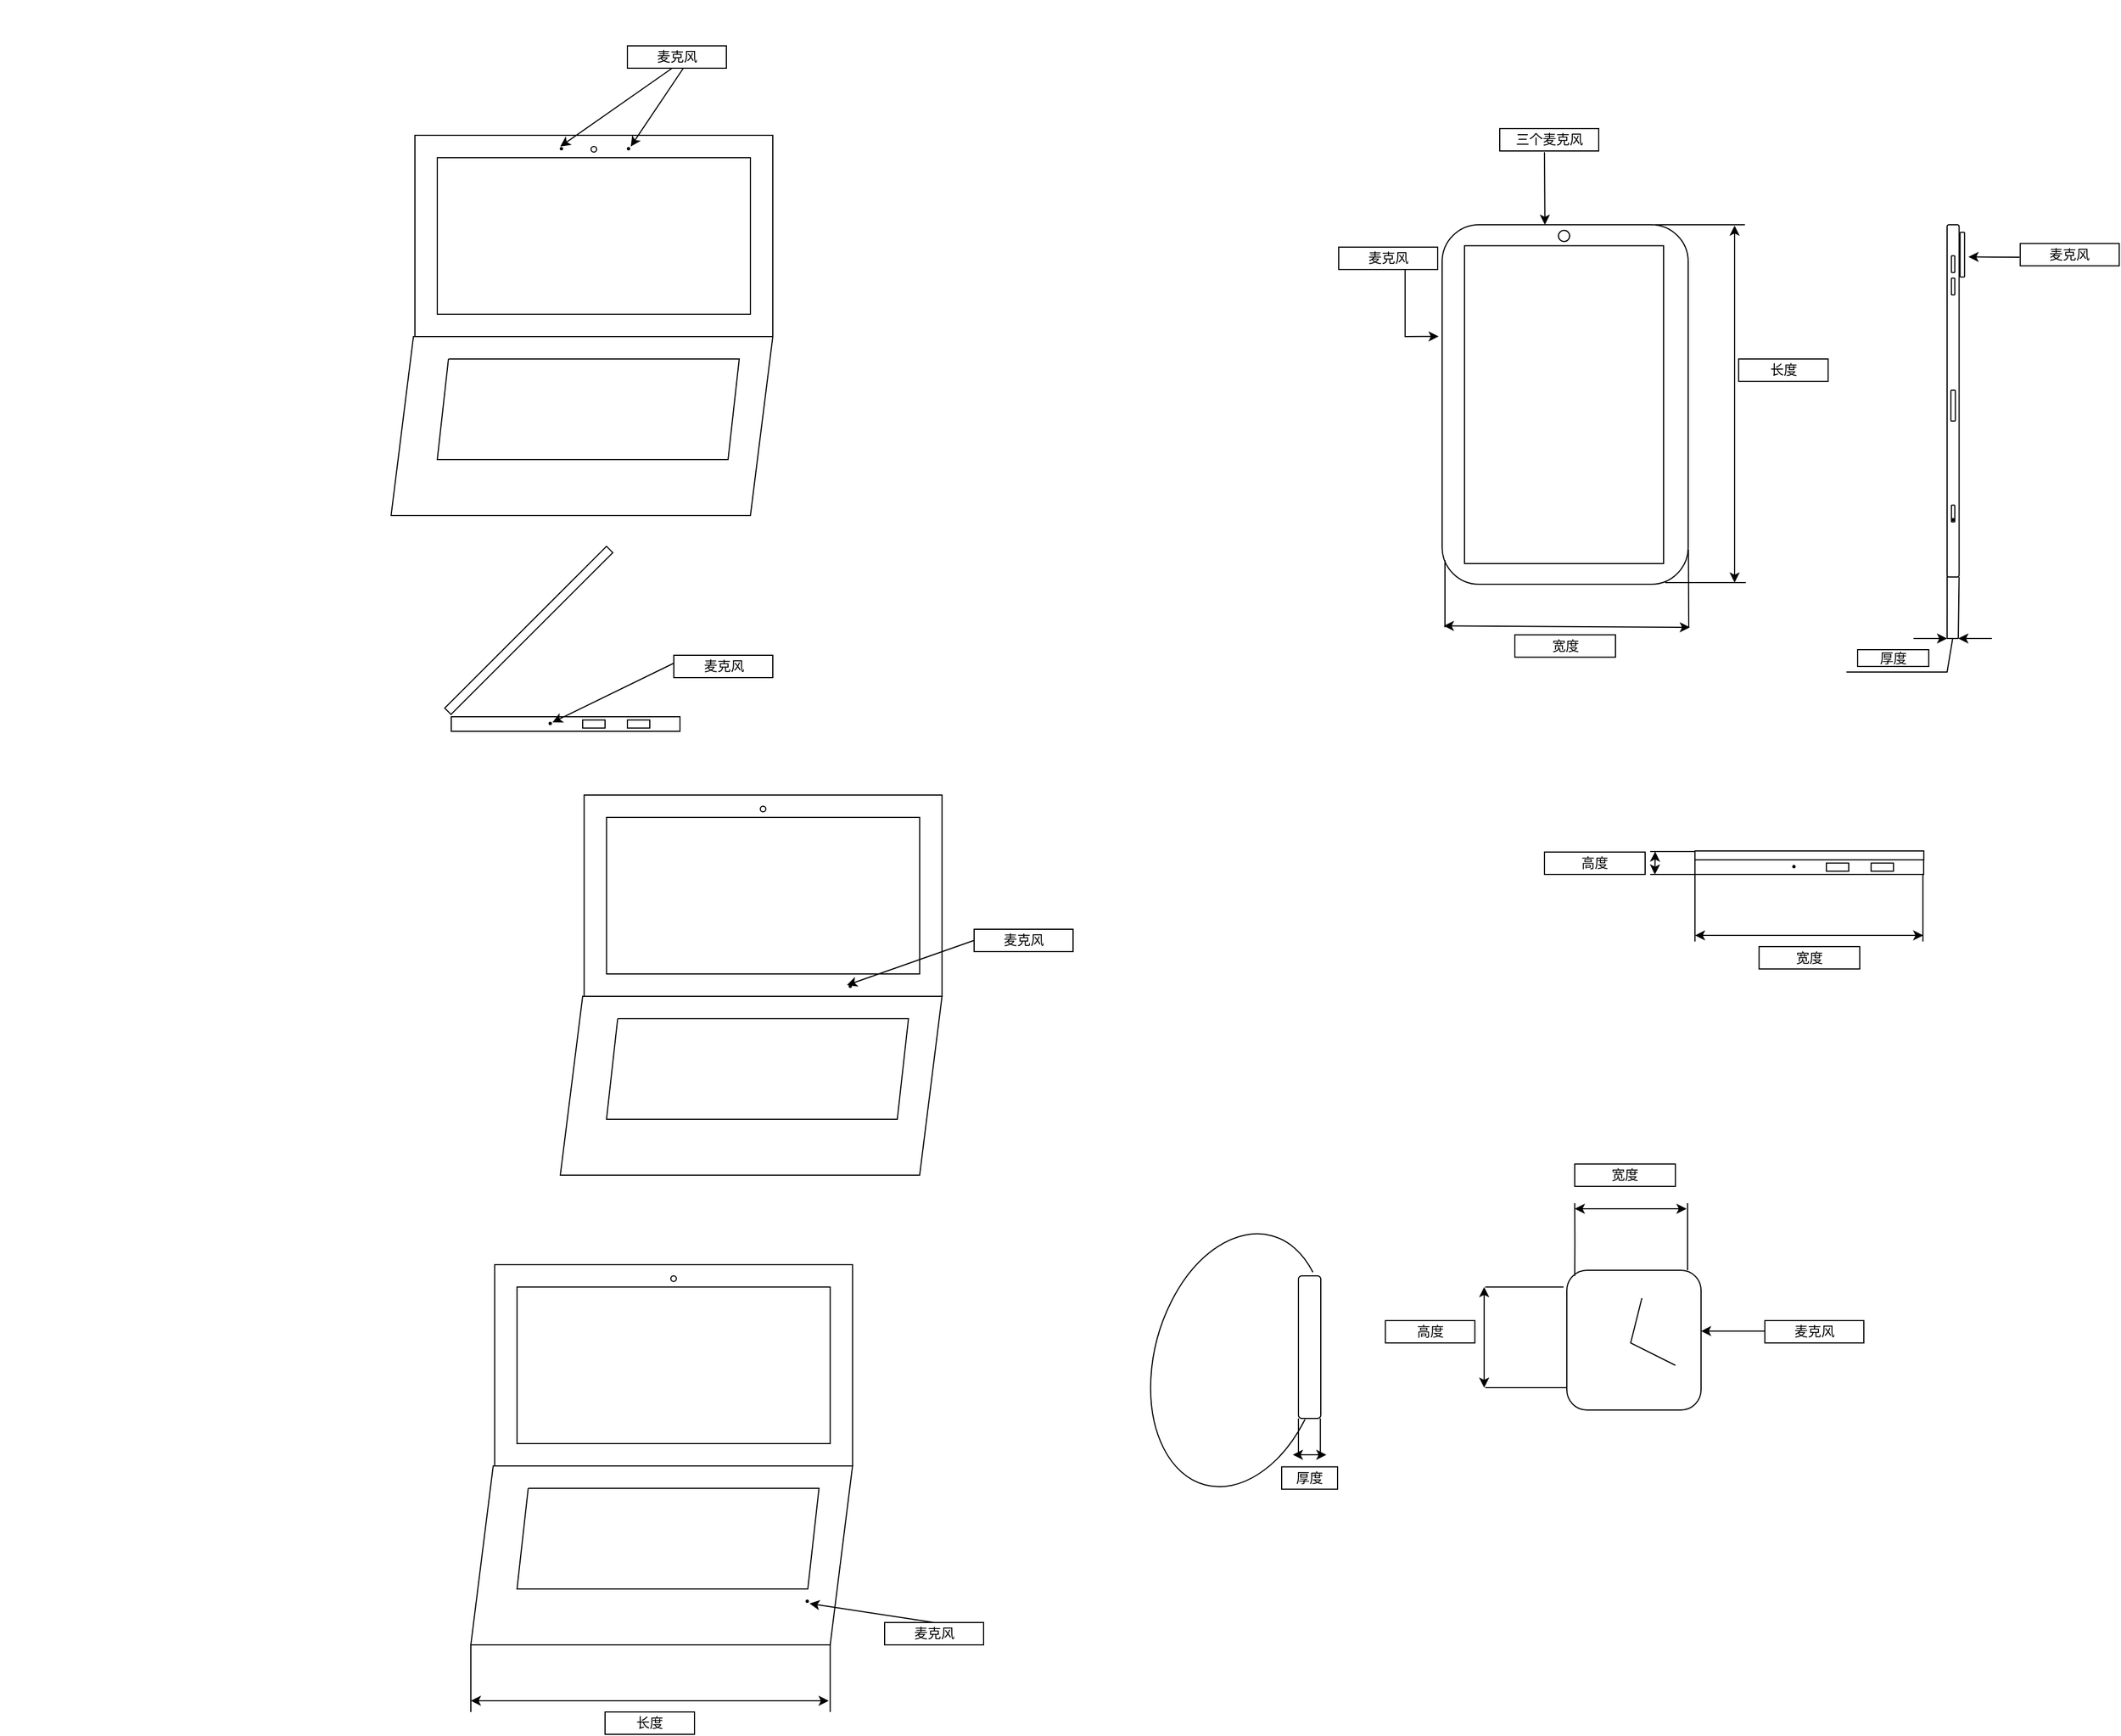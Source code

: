 <mxfile version="21.8.2" type="github">
  <diagram name="第 1 页" id="vi5O4z4F0Ay6VvC3fiWP">
    <mxGraphModel dx="2868" dy="1528" grid="1" gridSize="10" guides="1" tooltips="1" connect="1" arrows="1" fold="1" page="1" pageScale="1" pageWidth="827" pageHeight="1169" math="0" shadow="0">
      <root>
        <mxCell id="0" />
        <mxCell id="1" parent="0" />
        <mxCell id="HQJH7odR56O9DyhHU2Db-8" value="" style="rounded=0;whiteSpace=wrap;html=1;strokeWidth=1;" parent="1" vertex="1">
          <mxGeometry x="370" y="120" width="320" height="180" as="geometry" />
        </mxCell>
        <mxCell id="HQJH7odR56O9DyhHU2Db-9" value="" style="rounded=0;whiteSpace=wrap;html=1;strokeWidth=1;" parent="1" vertex="1">
          <mxGeometry x="390" y="140" width="280" height="140" as="geometry" />
        </mxCell>
        <mxCell id="HQJH7odR56O9DyhHU2Db-14" value="" style="ellipse;whiteSpace=wrap;html=1;aspect=fixed;" parent="1" vertex="1">
          <mxGeometry x="527.5" y="130" width="5" height="5" as="geometry" />
        </mxCell>
        <mxCell id="HQJH7odR56O9DyhHU2Db-18" value="" style="shape=parallelogram;perimeter=parallelogramPerimeter;whiteSpace=wrap;html=1;fixedSize=1;rotation=0;" parent="1" vertex="1">
          <mxGeometry x="348.69" y="300" width="341.31" height="160" as="geometry" />
        </mxCell>
        <mxCell id="HQJH7odR56O9DyhHU2Db-23" value="" style="endArrow=none;html=1;rounded=0;" parent="1" edge="1">
          <mxGeometry width="50" height="50" relative="1" as="geometry">
            <mxPoint x="400" y="320" as="sourcePoint" />
            <mxPoint x="400" y="320" as="targetPoint" />
            <Array as="points">
              <mxPoint x="390" y="410" />
              <mxPoint x="650" y="410" />
              <mxPoint x="660" y="320" />
            </Array>
          </mxGeometry>
        </mxCell>
        <mxCell id="HQJH7odR56O9DyhHU2Db-27" value="" style="endArrow=classic;html=1;rounded=0;" parent="1" edge="1">
          <mxGeometry width="50" height="50" relative="1" as="geometry">
            <mxPoint x="610" y="60" as="sourcePoint" />
            <mxPoint x="563" y="130" as="targetPoint" />
            <Array as="points" />
          </mxGeometry>
        </mxCell>
        <mxCell id="HQJH7odR56O9DyhHU2Db-28" value="" style="ellipse;whiteSpace=wrap;html=1;aspect=fixed;" parent="1" vertex="1">
          <mxGeometry height="10" as="geometry" />
        </mxCell>
        <mxCell id="HQJH7odR56O9DyhHU2Db-32" value="" style="ellipse;whiteSpace=wrap;html=1;aspect=fixed;fillColor=#000000;" parent="1" vertex="1">
          <mxGeometry x="560" y="131" width="2" height="2" as="geometry" />
        </mxCell>
        <mxCell id="HQJH7odR56O9DyhHU2Db-33" value="" style="ellipse;whiteSpace=wrap;html=1;aspect=fixed;fillColor=#000000;" parent="1" vertex="1">
          <mxGeometry x="500" y="131" width="2" height="2" as="geometry" />
        </mxCell>
        <mxCell id="HQJH7odR56O9DyhHU2Db-36" value="" style="endArrow=classic;html=1;rounded=0;" parent="1" edge="1">
          <mxGeometry width="50" height="50" relative="1" as="geometry">
            <mxPoint x="600" y="60" as="sourcePoint" />
            <mxPoint x="500" y="130" as="targetPoint" />
            <Array as="points" />
          </mxGeometry>
        </mxCell>
        <mxCell id="HQJH7odR56O9DyhHU2Db-37" value="麦克风" style="rounded=0;whiteSpace=wrap;html=1;" parent="1" vertex="1">
          <mxGeometry x="560" y="40" width="88.5" height="20" as="geometry" />
        </mxCell>
        <mxCell id="HQJH7odR56O9DyhHU2Db-58" value="" style="rounded=0;whiteSpace=wrap;html=1;strokeWidth=1;" parent="1" vertex="1">
          <mxGeometry x="441.31" y="1130" width="320" height="180" as="geometry" />
        </mxCell>
        <mxCell id="HQJH7odR56O9DyhHU2Db-59" value="" style="rounded=0;whiteSpace=wrap;html=1;strokeWidth=1;" parent="1" vertex="1">
          <mxGeometry x="461.31" y="1150" width="280" height="140" as="geometry" />
        </mxCell>
        <mxCell id="HQJH7odR56O9DyhHU2Db-60" value="" style="ellipse;whiteSpace=wrap;html=1;aspect=fixed;" parent="1" vertex="1">
          <mxGeometry x="598.81" y="1140" width="5" height="5" as="geometry" />
        </mxCell>
        <mxCell id="HQJH7odR56O9DyhHU2Db-61" value="" style="shape=parallelogram;perimeter=parallelogramPerimeter;whiteSpace=wrap;html=1;fixedSize=1;rotation=0;" parent="1" vertex="1">
          <mxGeometry x="420" y="1310" width="341.31" height="160" as="geometry" />
        </mxCell>
        <mxCell id="HQJH7odR56O9DyhHU2Db-62" value="" style="endArrow=none;html=1;rounded=0;" parent="1" edge="1">
          <mxGeometry width="50" height="50" relative="1" as="geometry">
            <mxPoint x="471.31" y="1330" as="sourcePoint" />
            <mxPoint x="471.31" y="1330" as="targetPoint" />
            <Array as="points">
              <mxPoint x="461.31" y="1420" />
              <mxPoint x="721.31" y="1420" />
              <mxPoint x="731.31" y="1330" />
            </Array>
          </mxGeometry>
        </mxCell>
        <mxCell id="HQJH7odR56O9DyhHU2Db-66" value="" style="endArrow=classic;html=1;rounded=0;exitX=0.5;exitY=0;exitDx=0;exitDy=0;" parent="1" edge="1" source="HQJH7odR56O9DyhHU2Db-67">
          <mxGeometry width="50" height="50" relative="1" as="geometry">
            <mxPoint x="780" y="1480" as="sourcePoint" />
            <mxPoint x="722.81" y="1433" as="targetPoint" />
            <Array as="points" />
          </mxGeometry>
        </mxCell>
        <mxCell id="HQJH7odR56O9DyhHU2Db-67" value="麦克风" style="rounded=0;whiteSpace=wrap;html=1;" parent="1" vertex="1">
          <mxGeometry x="790" y="1450" width="88.5" height="20" as="geometry" />
        </mxCell>
        <mxCell id="HQJH7odR56O9DyhHU2Db-68" value="" style="ellipse;whiteSpace=wrap;html=1;aspect=fixed;fillColor=#000000;" parent="1" vertex="1">
          <mxGeometry x="719.81" y="1430" width="2" height="2" as="geometry" />
        </mxCell>
        <mxCell id="HQJH7odR56O9DyhHU2Db-77" value="" style="rounded=0;whiteSpace=wrap;html=1;strokeWidth=1;" parent="1" vertex="1">
          <mxGeometry x="521.31" y="710" width="320" height="180" as="geometry" />
        </mxCell>
        <mxCell id="HQJH7odR56O9DyhHU2Db-78" value="" style="rounded=0;whiteSpace=wrap;html=1;strokeWidth=1;" parent="1" vertex="1">
          <mxGeometry x="541.31" y="730" width="280" height="140" as="geometry" />
        </mxCell>
        <mxCell id="HQJH7odR56O9DyhHU2Db-79" value="" style="ellipse;whiteSpace=wrap;html=1;aspect=fixed;" parent="1" vertex="1">
          <mxGeometry x="678.81" y="720" width="5" height="5" as="geometry" />
        </mxCell>
        <mxCell id="HQJH7odR56O9DyhHU2Db-80" value="" style="shape=parallelogram;perimeter=parallelogramPerimeter;whiteSpace=wrap;html=1;fixedSize=1;rotation=0;" parent="1" vertex="1">
          <mxGeometry x="500" y="890" width="341.31" height="160" as="geometry" />
        </mxCell>
        <mxCell id="HQJH7odR56O9DyhHU2Db-81" value="" style="endArrow=none;html=1;rounded=0;" parent="1" edge="1">
          <mxGeometry width="50" height="50" relative="1" as="geometry">
            <mxPoint x="551.31" y="910" as="sourcePoint" />
            <mxPoint x="551.31" y="910" as="targetPoint" />
            <Array as="points">
              <mxPoint x="541.31" y="1000" />
              <mxPoint x="801.31" y="1000" />
              <mxPoint x="811.31" y="910" />
            </Array>
          </mxGeometry>
        </mxCell>
        <mxCell id="HQJH7odR56O9DyhHU2Db-82" value="" style="endArrow=classic;html=1;rounded=0;" parent="1" edge="1">
          <mxGeometry width="50" height="50" relative="1" as="geometry">
            <mxPoint x="870" y="840" as="sourcePoint" />
            <mxPoint x="756.31" y="880" as="targetPoint" />
            <Array as="points" />
          </mxGeometry>
        </mxCell>
        <mxCell id="HQJH7odR56O9DyhHU2Db-83" value="麦克风" style="rounded=0;whiteSpace=wrap;html=1;" parent="1" vertex="1">
          <mxGeometry x="870" y="830" width="88.5" height="20" as="geometry" />
        </mxCell>
        <mxCell id="HQJH7odR56O9DyhHU2Db-84" value="" style="ellipse;whiteSpace=wrap;html=1;aspect=fixed;fillColor=#000000;" parent="1" vertex="1">
          <mxGeometry x="758.31" y="880" width="2" height="2" as="geometry" />
        </mxCell>
        <mxCell id="HQJH7odR56O9DyhHU2Db-90" value="" style="rounded=0;whiteSpace=wrap;html=1;rotation=-45;" parent="1" vertex="1">
          <mxGeometry x="369.48" y="558.75" width="204.62" height="7.98" as="geometry" />
        </mxCell>
        <mxCell id="HQJH7odR56O9DyhHU2Db-91" value="" style="rounded=0;whiteSpace=wrap;html=1;" parent="1" vertex="1">
          <mxGeometry x="402.5" y="640" width="204.5" height="13" as="geometry" />
        </mxCell>
        <mxCell id="HQJH7odR56O9DyhHU2Db-92" value="" style="ellipse;whiteSpace=wrap;html=1;aspect=fixed;gradientColor=none;fillColor=#000000;" parent="1" vertex="1">
          <mxGeometry x="490" y="645" width="2" height="2" as="geometry" />
        </mxCell>
        <mxCell id="HQJH7odR56O9DyhHU2Db-93" value="" style="rounded=0;whiteSpace=wrap;html=1;" parent="1" vertex="1">
          <mxGeometry x="520" y="642.87" width="20" height="7.26" as="geometry" />
        </mxCell>
        <mxCell id="HQJH7odR56O9DyhHU2Db-98" value="" style="rounded=0;whiteSpace=wrap;html=1;" parent="1" vertex="1">
          <mxGeometry x="560" y="642.87" width="20" height="7.26" as="geometry" />
        </mxCell>
        <mxCell id="HQJH7odR56O9DyhHU2Db-100" value="" style="endArrow=classic;html=1;rounded=0;" parent="1" edge="1">
          <mxGeometry width="50" height="50" relative="1" as="geometry">
            <mxPoint x="601.69" y="592" as="sourcePoint" />
            <mxPoint x="493.0" y="645" as="targetPoint" />
            <Array as="points" />
          </mxGeometry>
        </mxCell>
        <mxCell id="HQJH7odR56O9DyhHU2Db-101" value="麦克风" style="rounded=0;whiteSpace=wrap;html=1;" parent="1" vertex="1">
          <mxGeometry x="601.5" y="585" width="88.5" height="20" as="geometry" />
        </mxCell>
        <mxCell id="HQJH7odR56O9DyhHU2Db-107" value="" style="endArrow=classic;html=1;rounded=0;entryX=-0.005;entryY=0.343;entryDx=0;entryDy=0;entryPerimeter=0;" parent="1" edge="1">
          <mxGeometry width="50" height="50" relative="1" as="geometry">
            <mxPoint x="1255.38" y="240" as="sourcePoint" />
            <mxPoint x="1285.412" y="299.842" as="targetPoint" />
            <Array as="points">
              <mxPoint x="1255.38" y="300" />
            </Array>
          </mxGeometry>
        </mxCell>
        <mxCell id="HQJH7odR56O9DyhHU2Db-110" value="三个麦克风" style="rounded=0;whiteSpace=wrap;html=1;" parent="1" vertex="1">
          <mxGeometry x="1340" y="114" width="88.5" height="20" as="geometry" />
        </mxCell>
        <mxCell id="HQJH7odR56O9DyhHU2Db-114" value="麦克风" style="rounded=0;whiteSpace=wrap;html=1;" parent="1" vertex="1">
          <mxGeometry x="1196" y="220" width="88.5" height="20" as="geometry" />
        </mxCell>
        <mxCell id="HQJH7odR56O9DyhHU2Db-133" value="高度" style="rounded=0;whiteSpace=wrap;html=1;" parent="1" vertex="1">
          <mxGeometry x="1237.75" y="1180" width="80" height="20" as="geometry" />
        </mxCell>
        <mxCell id="HQJH7odR56O9DyhHU2Db-134" value="" style="rounded=1;whiteSpace=wrap;html=1;" parent="1" vertex="1">
          <mxGeometry x="1160" y="1140" width="20" height="127.5" as="geometry" />
        </mxCell>
        <mxCell id="HQJH7odR56O9DyhHU2Db-135" value="" style="verticalLabelPosition=bottom;verticalAlign=top;html=1;shape=mxgraph.basic.arc;startAngle=0.3;endAngle=0.1;rotation=15;" parent="1" vertex="1">
          <mxGeometry x="1031.21" y="1100.16" width="150" height="230.63" as="geometry" />
        </mxCell>
        <mxCell id="HQJH7odR56O9DyhHU2Db-136" value="" style="endArrow=none;html=1;rounded=0;" parent="1" edge="1">
          <mxGeometry width="50" height="50" relative="1" as="geometry">
            <mxPoint x="1160" y="1300" as="sourcePoint" />
            <mxPoint x="1160" y="1267.5" as="targetPoint" />
          </mxGeometry>
        </mxCell>
        <mxCell id="HQJH7odR56O9DyhHU2Db-138" value="" style="endArrow=none;html=1;rounded=0;" parent="1" edge="1">
          <mxGeometry width="50" height="50" relative="1" as="geometry">
            <mxPoint x="1179.6" y="1300" as="sourcePoint" />
            <mxPoint x="1179.6" y="1267.5" as="targetPoint" />
          </mxGeometry>
        </mxCell>
        <mxCell id="HQJH7odR56O9DyhHU2Db-139" value="" style="endArrow=classic;startArrow=classic;html=1;rounded=0;" parent="1" edge="1">
          <mxGeometry width="50" height="50" relative="1" as="geometry">
            <mxPoint x="1155" y="1300" as="sourcePoint" />
            <mxPoint x="1185" y="1300" as="targetPoint" />
          </mxGeometry>
        </mxCell>
        <mxCell id="HQJH7odR56O9DyhHU2Db-140" value="厚度" style="rounded=0;whiteSpace=wrap;html=1;" parent="1" vertex="1">
          <mxGeometry x="1145" y="1310.79" width="50" height="20" as="geometry" />
        </mxCell>
        <mxCell id="lpM_6XrUlt4nOv4jrjnX-1" value="" style="rounded=1;whiteSpace=wrap;html=1;rotation=90;" vertex="1" parent="1">
          <mxGeometry x="1237.75" y="250.75" width="321.5" height="220" as="geometry" />
        </mxCell>
        <mxCell id="lpM_6XrUlt4nOv4jrjnX-2" value="" style="rounded=0;whiteSpace=wrap;html=1;rotation=90;" vertex="1" parent="1">
          <mxGeometry x="1255.38" y="271.88" width="284.25" height="178" as="geometry" />
        </mxCell>
        <mxCell id="lpM_6XrUlt4nOv4jrjnX-3" value="" style="ellipse;whiteSpace=wrap;html=1;aspect=fixed;" vertex="1" parent="1">
          <mxGeometry x="1392.51" y="205" width="10" height="10" as="geometry" />
        </mxCell>
        <mxCell id="lpM_6XrUlt4nOv4jrjnX-4" value="" style="endArrow=classic;html=1;rounded=0;" edge="1" parent="1">
          <mxGeometry width="50" height="50" relative="1" as="geometry">
            <mxPoint x="1380" y="135" as="sourcePoint" />
            <mxPoint x="1380.38" y="200" as="targetPoint" />
          </mxGeometry>
        </mxCell>
        <mxCell id="lpM_6XrUlt4nOv4jrjnX-41" value="" style="endArrow=none;html=1;rounded=0;" edge="1" parent="1">
          <mxGeometry width="50" height="50" relative="1" as="geometry">
            <mxPoint x="420" y="1530" as="sourcePoint" />
            <mxPoint x="420" y="1470" as="targetPoint" />
          </mxGeometry>
        </mxCell>
        <mxCell id="lpM_6XrUlt4nOv4jrjnX-44" value="" style="endArrow=none;html=1;rounded=0;" edge="1" parent="1">
          <mxGeometry width="50" height="50" relative="1" as="geometry">
            <mxPoint x="741.31" y="1530" as="sourcePoint" />
            <mxPoint x="741.31" y="1470" as="targetPoint" />
          </mxGeometry>
        </mxCell>
        <mxCell id="lpM_6XrUlt4nOv4jrjnX-45" value="" style="endArrow=classic;startArrow=classic;html=1;rounded=0;" edge="1" parent="1">
          <mxGeometry width="50" height="50" relative="1" as="geometry">
            <mxPoint x="420" y="1520" as="sourcePoint" />
            <mxPoint x="740" y="1520" as="targetPoint" />
          </mxGeometry>
        </mxCell>
        <mxCell id="lpM_6XrUlt4nOv4jrjnX-46" value="长度" style="rounded=0;whiteSpace=wrap;html=1;" vertex="1" parent="1">
          <mxGeometry x="540" y="1530" width="80" height="20" as="geometry" />
        </mxCell>
        <mxCell id="lpM_6XrUlt4nOv4jrjnX-49" value="" style="endArrow=none;html=1;rounded=0;entryX=0.903;entryY=-0.001;entryDx=0;entryDy=0;entryPerimeter=0;" edge="1" parent="1" target="lpM_6XrUlt4nOv4jrjnX-1">
          <mxGeometry width="50" height="50" relative="1" as="geometry">
            <mxPoint x="1509" y="560" as="sourcePoint" />
            <mxPoint x="1510" y="490" as="targetPoint" />
          </mxGeometry>
        </mxCell>
        <mxCell id="lpM_6XrUlt4nOv4jrjnX-51" value="" style="endArrow=none;html=1;rounded=0;" edge="1" parent="1">
          <mxGeometry width="50" height="50" relative="1" as="geometry">
            <mxPoint x="1291" y="560" as="sourcePoint" />
            <mxPoint x="1291" y="500" as="targetPoint" />
          </mxGeometry>
        </mxCell>
        <mxCell id="lpM_6XrUlt4nOv4jrjnX-52" value="" style="endArrow=classic;startArrow=classic;html=1;rounded=0;" edge="1" parent="1">
          <mxGeometry width="50" height="50" relative="1" as="geometry">
            <mxPoint x="1290" y="558.75" as="sourcePoint" />
            <mxPoint x="1510" y="560" as="targetPoint" />
          </mxGeometry>
        </mxCell>
        <mxCell id="lpM_6XrUlt4nOv4jrjnX-54" value="宽度" style="rounded=0;whiteSpace=wrap;html=1;" vertex="1" parent="1">
          <mxGeometry x="1353.5" y="566.73" width="90" height="20" as="geometry" />
        </mxCell>
        <mxCell id="lpM_6XrUlt4nOv4jrjnX-73" value="" style="endArrow=none;html=1;rounded=0;" edge="1" parent="1">
          <mxGeometry width="50" height="50" relative="1" as="geometry">
            <mxPoint x="1478.88" y="200" as="sourcePoint" />
            <mxPoint x="1559.25" y="200" as="targetPoint" />
          </mxGeometry>
        </mxCell>
        <mxCell id="lpM_6XrUlt4nOv4jrjnX-74" value="" style="endArrow=none;html=1;rounded=0;" edge="1" parent="1">
          <mxGeometry width="50" height="50" relative="1" as="geometry">
            <mxPoint x="1487.87" y="520" as="sourcePoint" />
            <mxPoint x="1560" y="520" as="targetPoint" />
          </mxGeometry>
        </mxCell>
        <mxCell id="lpM_6XrUlt4nOv4jrjnX-75" value="" style="endArrow=classic;startArrow=classic;html=1;rounded=0;" edge="1" parent="1">
          <mxGeometry width="50" height="50" relative="1" as="geometry">
            <mxPoint x="1550" y="520" as="sourcePoint" />
            <mxPoint x="1550" y="200.75" as="targetPoint" />
          </mxGeometry>
        </mxCell>
        <mxCell id="lpM_6XrUlt4nOv4jrjnX-77" value="长度" style="rounded=0;whiteSpace=wrap;html=1;" vertex="1" parent="1">
          <mxGeometry x="1553.62" y="320" width="80" height="20" as="geometry" />
        </mxCell>
        <mxCell id="lpM_6XrUlt4nOv4jrjnX-87" value="麦克风" style="rounded=0;whiteSpace=wrap;html=1;" vertex="1" parent="1">
          <mxGeometry x="1805.375" y="216.745" width="88.5" height="20" as="geometry" />
        </mxCell>
        <mxCell id="lpM_6XrUlt4nOv4jrjnX-88" value="" style="endArrow=classic;html=1;rounded=0;exitX=-0.007;exitY=0.612;exitDx=0;exitDy=0;exitPerimeter=0;" edge="1" parent="1" source="lpM_6XrUlt4nOv4jrjnX-87">
          <mxGeometry width="50" height="50" relative="1" as="geometry">
            <mxPoint x="1809.125" y="228.745" as="sourcePoint" />
            <mxPoint x="1759.125" y="228.745" as="targetPoint" />
          </mxGeometry>
        </mxCell>
        <mxCell id="lpM_6XrUlt4nOv4jrjnX-89" value="" style="rounded=1;whiteSpace=wrap;html=1;rotation=90;" vertex="1" parent="1">
          <mxGeometry x="1587.875" y="352.125" width="315" height="10.75" as="geometry" />
        </mxCell>
        <mxCell id="lpM_6XrUlt4nOv4jrjnX-90" value="" style="rounded=1;whiteSpace=wrap;html=1;rotation=90;" vertex="1" parent="1">
          <mxGeometry x="1733.625" y="224.745" width="40" height="4" as="geometry" />
        </mxCell>
        <mxCell id="lpM_6XrUlt4nOv4jrjnX-91" value="" style="rounded=1;whiteSpace=wrap;html=1;rotation=90;" vertex="1" parent="1">
          <mxGeometry x="1737.875" y="233.745" width="15" height="3" as="geometry" />
        </mxCell>
        <mxCell id="lpM_6XrUlt4nOv4jrjnX-92" value="" style="rounded=1;whiteSpace=wrap;html=1;rotation=90;" vertex="1" parent="1">
          <mxGeometry x="1737.875" y="253.745" width="15" height="3" as="geometry" />
        </mxCell>
        <mxCell id="lpM_6XrUlt4nOv4jrjnX-93" value="" style="rounded=1;whiteSpace=wrap;html=1;rotation=90;" vertex="1" parent="1">
          <mxGeometry x="1731.625" y="359.745" width="27.5" height="4" as="geometry" />
        </mxCell>
        <mxCell id="lpM_6XrUlt4nOv4jrjnX-94" value="" style="rounded=1;whiteSpace=wrap;html=1;rotation=90;" vertex="1" parent="1">
          <mxGeometry x="1737.875" y="456.745" width="15" height="3" as="geometry" />
        </mxCell>
        <mxCell id="lpM_6XrUlt4nOv4jrjnX-95" value="" style="ellipse;whiteSpace=wrap;html=1;aspect=fixed;fillColor=#000000;" vertex="1" parent="1">
          <mxGeometry x="1744.375" y="462.745" width="2" height="2" as="geometry" />
        </mxCell>
        <mxCell id="lpM_6XrUlt4nOv4jrjnX-104" value="" style="endArrow=none;html=1;rounded=0;entryX=0.998;entryY=0.996;entryDx=0;entryDy=0;entryPerimeter=0;" edge="1" parent="1" target="lpM_6XrUlt4nOv4jrjnX-89">
          <mxGeometry width="50" height="50" relative="1" as="geometry">
            <mxPoint x="1740" y="570" as="sourcePoint" />
            <mxPoint x="1737.87" y="516.73" as="targetPoint" />
          </mxGeometry>
        </mxCell>
        <mxCell id="lpM_6XrUlt4nOv4jrjnX-105" value="" style="endArrow=none;html=1;rounded=0;entryX=1;entryY=0;entryDx=0;entryDy=0;" edge="1" parent="1" target="lpM_6XrUlt4nOv4jrjnX-89">
          <mxGeometry width="50" height="50" relative="1" as="geometry">
            <mxPoint x="1750" y="570" as="sourcePoint" />
            <mxPoint x="1760" y="510.73" as="targetPoint" />
          </mxGeometry>
        </mxCell>
        <mxCell id="lpM_6XrUlt4nOv4jrjnX-106" value="" style="endArrow=classic;html=1;rounded=0;" edge="1" parent="1">
          <mxGeometry width="50" height="50" relative="1" as="geometry">
            <mxPoint x="1710" y="570" as="sourcePoint" />
            <mxPoint x="1740" y="570" as="targetPoint" />
          </mxGeometry>
        </mxCell>
        <mxCell id="lpM_6XrUlt4nOv4jrjnX-107" value="" style="endArrow=classic;html=1;rounded=0;" edge="1" parent="1">
          <mxGeometry width="50" height="50" relative="1" as="geometry">
            <mxPoint x="1780" y="570" as="sourcePoint" />
            <mxPoint x="1750" y="570" as="targetPoint" />
          </mxGeometry>
        </mxCell>
        <mxCell id="lpM_6XrUlt4nOv4jrjnX-108" value="" style="endArrow=none;html=1;rounded=0;" edge="1" parent="1">
          <mxGeometry width="50" height="50" relative="1" as="geometry">
            <mxPoint x="1740" y="570" as="sourcePoint" />
            <mxPoint x="1750" y="570" as="targetPoint" />
          </mxGeometry>
        </mxCell>
        <mxCell id="lpM_6XrUlt4nOv4jrjnX-109" value="" style="endArrow=none;html=1;rounded=0;" edge="1" parent="1">
          <mxGeometry width="50" height="50" relative="1" as="geometry">
            <mxPoint x="1650" y="600" as="sourcePoint" />
            <mxPoint x="1745" y="570" as="targetPoint" />
            <Array as="points">
              <mxPoint x="1740" y="600" />
            </Array>
          </mxGeometry>
        </mxCell>
        <mxCell id="lpM_6XrUlt4nOv4jrjnX-111" value="厚度" style="rounded=0;whiteSpace=wrap;html=1;" vertex="1" parent="1">
          <mxGeometry x="1660" y="580" width="63.62" height="15" as="geometry" />
        </mxCell>
        <mxCell id="lpM_6XrUlt4nOv4jrjnX-113" value="" style="rounded=0;whiteSpace=wrap;html=1;rotation=0;" vertex="1" parent="1">
          <mxGeometry x="1514.565" y="760" width="204.62" height="7.98" as="geometry" />
        </mxCell>
        <mxCell id="lpM_6XrUlt4nOv4jrjnX-114" value="" style="rounded=0;whiteSpace=wrap;html=1;" vertex="1" parent="1">
          <mxGeometry x="1514.565" y="767.98" width="204.5" height="13" as="geometry" />
        </mxCell>
        <mxCell id="lpM_6XrUlt4nOv4jrjnX-115" value="" style="ellipse;whiteSpace=wrap;html=1;aspect=fixed;gradientColor=none;fillColor=#000000;" vertex="1" parent="1">
          <mxGeometry x="1602.065" y="772.98" width="2" height="2" as="geometry" />
        </mxCell>
        <mxCell id="lpM_6XrUlt4nOv4jrjnX-116" value="" style="rounded=0;whiteSpace=wrap;html=1;" vertex="1" parent="1">
          <mxGeometry x="1632.065" y="770.85" width="20" height="7.26" as="geometry" />
        </mxCell>
        <mxCell id="lpM_6XrUlt4nOv4jrjnX-117" value="" style="rounded=0;whiteSpace=wrap;html=1;" vertex="1" parent="1">
          <mxGeometry x="1672.065" y="770.85" width="20" height="7.26" as="geometry" />
        </mxCell>
        <mxCell id="lpM_6XrUlt4nOv4jrjnX-118" value="" style="endArrow=none;html=1;rounded=0;" edge="1" parent="1">
          <mxGeometry width="50" height="50" relative="1" as="geometry">
            <mxPoint x="1514.57" y="780.985" as="sourcePoint" />
            <mxPoint x="1514.57" y="840.985" as="targetPoint" />
          </mxGeometry>
        </mxCell>
        <mxCell id="lpM_6XrUlt4nOv4jrjnX-119" value="" style="endArrow=none;html=1;rounded=0;" edge="1" parent="1">
          <mxGeometry width="50" height="50" relative="1" as="geometry">
            <mxPoint x="1718.38" y="780.985" as="sourcePoint" />
            <mxPoint x="1718.38" y="840.985" as="targetPoint" />
          </mxGeometry>
        </mxCell>
        <mxCell id="lpM_6XrUlt4nOv4jrjnX-120" value="" style="endArrow=classic;startArrow=classic;html=1;rounded=0;" edge="1" parent="1">
          <mxGeometry width="50" height="50" relative="1" as="geometry">
            <mxPoint x="1514.57" y="835.555" as="sourcePoint" />
            <mxPoint x="1718.69" y="835.555" as="targetPoint" />
          </mxGeometry>
        </mxCell>
        <mxCell id="lpM_6XrUlt4nOv4jrjnX-121" value="宽度" style="rounded=0;whiteSpace=wrap;html=1;" vertex="1" parent="1">
          <mxGeometry x="1571.88" y="845.555" width="90" height="20" as="geometry" />
        </mxCell>
        <mxCell id="lpM_6XrUlt4nOv4jrjnX-122" value="" style="endArrow=none;html=1;rounded=0;" edge="1" parent="1">
          <mxGeometry width="50" height="50" relative="1" as="geometry">
            <mxPoint x="1474.57" y="760.555" as="sourcePoint" />
            <mxPoint x="1514.57" y="760.555" as="targetPoint" />
          </mxGeometry>
        </mxCell>
        <mxCell id="lpM_6XrUlt4nOv4jrjnX-123" value="" style="endArrow=none;html=1;rounded=0;" edge="1" parent="1">
          <mxGeometry width="50" height="50" relative="1" as="geometry">
            <mxPoint x="1474.57" y="780.985" as="sourcePoint" />
            <mxPoint x="1514.57" y="780.985" as="targetPoint" />
          </mxGeometry>
        </mxCell>
        <mxCell id="lpM_6XrUlt4nOv4jrjnX-124" value="" style="endArrow=classic;startArrow=classic;html=1;rounded=0;" edge="1" parent="1">
          <mxGeometry width="50" height="50" relative="1" as="geometry">
            <mxPoint x="1478.69" y="781.105" as="sourcePoint" />
            <mxPoint x="1478.99" y="760.555" as="targetPoint" />
          </mxGeometry>
        </mxCell>
        <mxCell id="lpM_6XrUlt4nOv4jrjnX-125" value="高度" style="rounded=0;whiteSpace=wrap;html=1;rotation=0;" vertex="1" parent="1">
          <mxGeometry x="1380" y="760.985" width="90" height="20" as="geometry" />
        </mxCell>
        <mxCell id="lpM_6XrUlt4nOv4jrjnX-126" value="" style="rounded=1;whiteSpace=wrap;html=1;" vertex="1" parent="1">
          <mxGeometry x="1400" y="1135" width="120" height="125" as="geometry" />
        </mxCell>
        <mxCell id="lpM_6XrUlt4nOv4jrjnX-127" value="" style="endArrow=none;html=1;rounded=0;" edge="1" parent="1">
          <mxGeometry width="50" height="50" relative="1" as="geometry">
            <mxPoint x="1497.07" y="1220" as="sourcePoint" />
            <mxPoint x="1467.07" y="1160" as="targetPoint" />
            <Array as="points">
              <mxPoint x="1457.07" y="1200" />
            </Array>
          </mxGeometry>
        </mxCell>
        <mxCell id="lpM_6XrUlt4nOv4jrjnX-128" value="" style="endArrow=classic;html=1;rounded=0;" edge="1" parent="1">
          <mxGeometry width="50" height="50" relative="1" as="geometry">
            <mxPoint x="1580" y="1189.41" as="sourcePoint" />
            <mxPoint x="1520" y="1189.41" as="targetPoint" />
          </mxGeometry>
        </mxCell>
        <mxCell id="lpM_6XrUlt4nOv4jrjnX-129" value="麦克风" style="rounded=0;whiteSpace=wrap;html=1;" vertex="1" parent="1">
          <mxGeometry x="1577.07" y="1180" width="88.5" height="20" as="geometry" />
        </mxCell>
        <mxCell id="lpM_6XrUlt4nOv4jrjnX-130" value="" style="endArrow=none;html=1;rounded=0;" edge="1" parent="1">
          <mxGeometry width="50" height="50" relative="1" as="geometry">
            <mxPoint x="1507.95" y="1135" as="sourcePoint" />
            <mxPoint x="1507.95" y="1075" as="targetPoint" />
          </mxGeometry>
        </mxCell>
        <mxCell id="lpM_6XrUlt4nOv4jrjnX-131" value="" style="endArrow=none;html=1;rounded=0;exitX=0.059;exitY=0.04;exitDx=0;exitDy=0;exitPerimeter=0;" edge="1" parent="1" source="lpM_6XrUlt4nOv4jrjnX-126">
          <mxGeometry width="50" height="50" relative="1" as="geometry">
            <mxPoint x="1407.07" y="1135" as="sourcePoint" />
            <mxPoint x="1407.07" y="1075" as="targetPoint" />
            <Array as="points">
              <mxPoint x="1407.19" y="1110" />
            </Array>
          </mxGeometry>
        </mxCell>
        <mxCell id="lpM_6XrUlt4nOv4jrjnX-132" value="宽度" style="rounded=0;whiteSpace=wrap;html=1;" vertex="1" parent="1">
          <mxGeometry x="1407.07" y="1040" width="90" height="20" as="geometry" />
        </mxCell>
        <mxCell id="lpM_6XrUlt4nOv4jrjnX-133" value="" style="endArrow=classic;startArrow=classic;html=1;rounded=0;" edge="1" parent="1">
          <mxGeometry width="50" height="50" relative="1" as="geometry">
            <mxPoint x="1407.07" y="1080" as="sourcePoint" />
            <mxPoint x="1507.07" y="1080" as="targetPoint" />
          </mxGeometry>
        </mxCell>
        <mxCell id="lpM_6XrUlt4nOv4jrjnX-134" value="" style="endArrow=none;html=1;rounded=0;" edge="1" parent="1">
          <mxGeometry width="50" height="50" relative="1" as="geometry">
            <mxPoint x="1327.07" y="1150" as="sourcePoint" />
            <mxPoint x="1397.07" y="1150" as="targetPoint" />
          </mxGeometry>
        </mxCell>
        <mxCell id="lpM_6XrUlt4nOv4jrjnX-135" value="" style="endArrow=none;html=1;rounded=0;" edge="1" parent="1">
          <mxGeometry width="50" height="50" relative="1" as="geometry">
            <mxPoint x="1327.07" y="1240" as="sourcePoint" />
            <mxPoint x="1400" y="1240" as="targetPoint" />
          </mxGeometry>
        </mxCell>
        <mxCell id="lpM_6XrUlt4nOv4jrjnX-136" value="" style="endArrow=classic;startArrow=classic;html=1;rounded=0;" edge="1" parent="1">
          <mxGeometry width="50" height="50" relative="1" as="geometry">
            <mxPoint x="1326.07" y="1240" as="sourcePoint" />
            <mxPoint x="1326.07" y="1150" as="targetPoint" />
          </mxGeometry>
        </mxCell>
      </root>
    </mxGraphModel>
  </diagram>
</mxfile>
